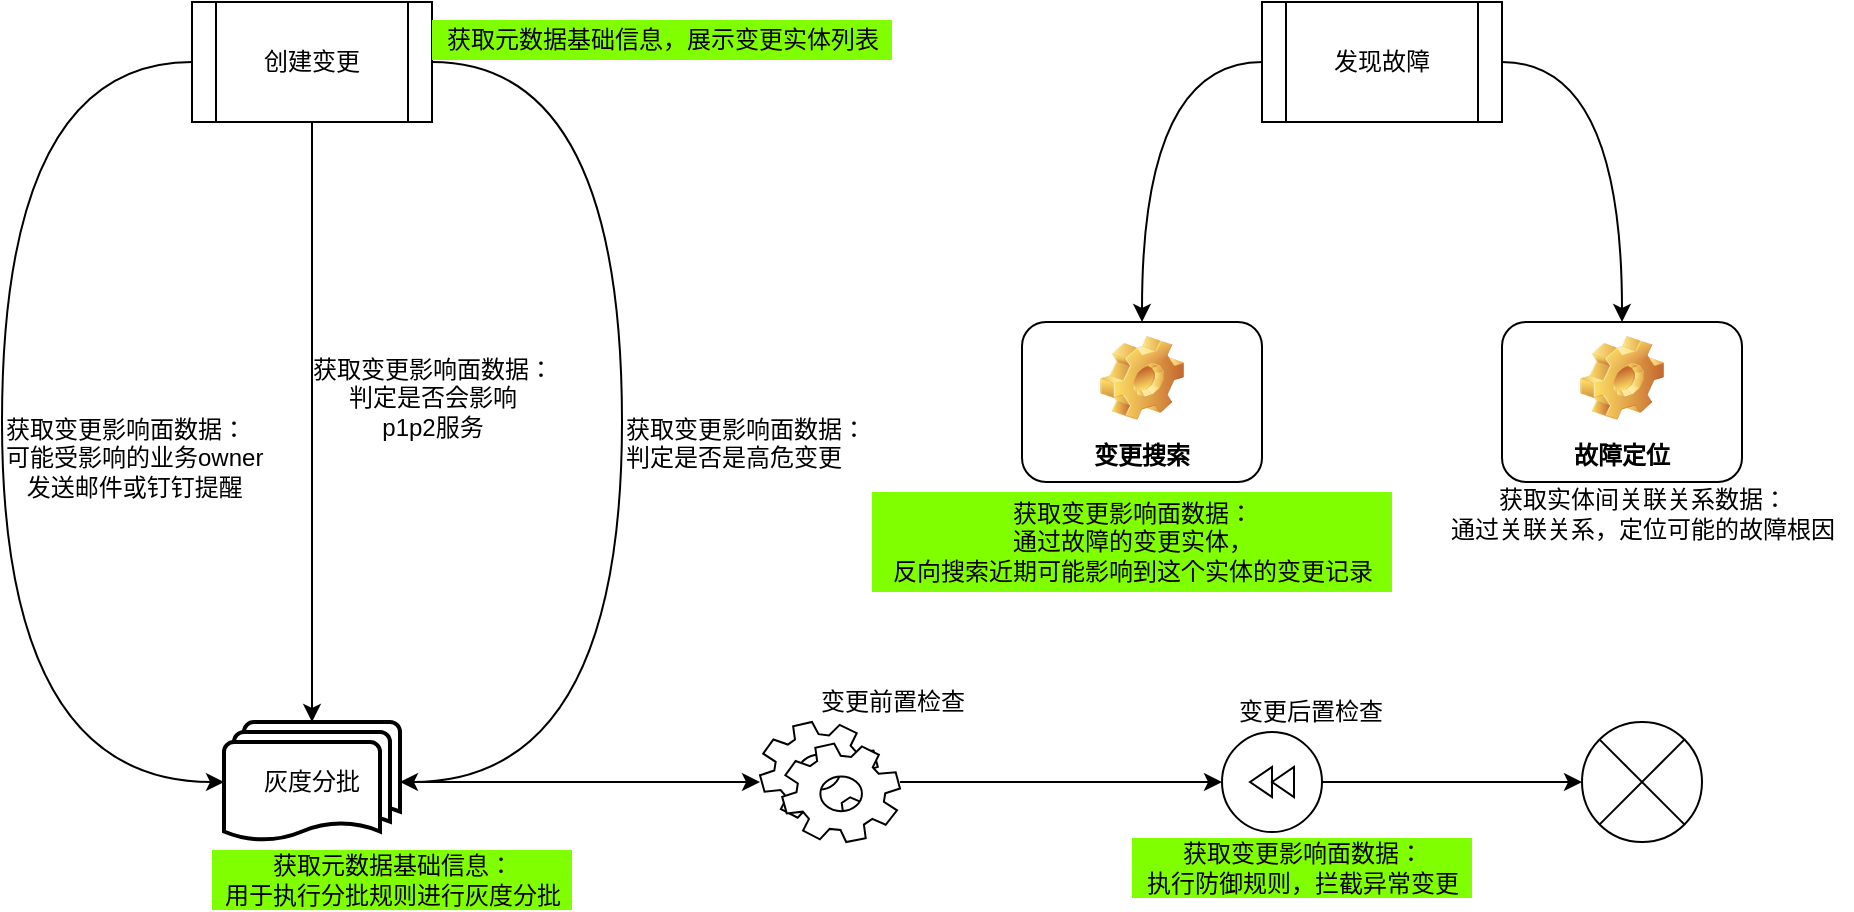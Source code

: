 <mxfile version="12.8.1" type="github">
  <diagram id="GG9u6aIBvdDvP1Iufii3" name="Page-1">
    <mxGraphModel dx="2141" dy="686" grid="1" gridSize="10" guides="1" tooltips="1" connect="1" arrows="1" fold="1" page="1" pageScale="1" pageWidth="827" pageHeight="1169" math="0" shadow="0">
      <root>
        <mxCell id="0" />
        <mxCell id="1" parent="0" />
        <mxCell id="TI-A_ci46_vRr4jzdu6c-19" style="edgeStyle=orthogonalEdgeStyle;rounded=0;orthogonalLoop=1;jettySize=auto;html=1;exitX=0.5;exitY=1;exitDx=0;exitDy=0;entryX=0.5;entryY=0;entryDx=0;entryDy=0;entryPerimeter=0;" edge="1" parent="1" source="TI-A_ci46_vRr4jzdu6c-6" target="TI-A_ci46_vRr4jzdu6c-7">
          <mxGeometry relative="1" as="geometry" />
        </mxCell>
        <mxCell id="TI-A_ci46_vRr4jzdu6c-21" style="edgeStyle=orthogonalEdgeStyle;curved=1;rounded=0;orthogonalLoop=1;jettySize=auto;html=1;exitX=1;exitY=0.5;exitDx=0;exitDy=0;entryX=1;entryY=0.5;entryDx=0;entryDy=0;entryPerimeter=0;" edge="1" parent="1" source="TI-A_ci46_vRr4jzdu6c-6" target="TI-A_ci46_vRr4jzdu6c-7">
          <mxGeometry relative="1" as="geometry">
            <Array as="points">
              <mxPoint x="300" y="320" />
              <mxPoint x="300" y="680" />
            </Array>
          </mxGeometry>
        </mxCell>
        <mxCell id="TI-A_ci46_vRr4jzdu6c-22" style="edgeStyle=orthogonalEdgeStyle;curved=1;rounded=0;orthogonalLoop=1;jettySize=auto;html=1;exitX=0;exitY=0.5;exitDx=0;exitDy=0;entryX=0;entryY=0.5;entryDx=0;entryDy=0;entryPerimeter=0;" edge="1" parent="1" source="TI-A_ci46_vRr4jzdu6c-6" target="TI-A_ci46_vRr4jzdu6c-7">
          <mxGeometry relative="1" as="geometry">
            <Array as="points">
              <mxPoint x="-10" y="320" />
              <mxPoint x="-10" y="680" />
            </Array>
          </mxGeometry>
        </mxCell>
        <mxCell id="TI-A_ci46_vRr4jzdu6c-6" value="&lt;span style=&quot;white-space: normal&quot;&gt;&lt;font style=&quot;font-size: 12px&quot;&gt;创建变更&lt;/font&gt;&lt;/span&gt;" style="shape=process;whiteSpace=wrap;html=1;backgroundOutline=1;" vertex="1" parent="1">
          <mxGeometry x="85" y="290" width="120" height="60" as="geometry" />
        </mxCell>
        <mxCell id="TI-A_ci46_vRr4jzdu6c-23" style="rounded=0;orthogonalLoop=1;jettySize=auto;html=1;exitX=1;exitY=0.5;exitDx=0;exitDy=0;exitPerimeter=0;" edge="1" parent="1" source="TI-A_ci46_vRr4jzdu6c-7" target="TI-A_ci46_vRr4jzdu6c-8">
          <mxGeometry relative="1" as="geometry" />
        </mxCell>
        <mxCell id="TI-A_ci46_vRr4jzdu6c-7" value="灰度分批" style="strokeWidth=2;html=1;shape=mxgraph.flowchart.multi-document;whiteSpace=wrap;" vertex="1" parent="1">
          <mxGeometry x="101" y="650" width="88" height="60" as="geometry" />
        </mxCell>
        <mxCell id="TI-A_ci46_vRr4jzdu6c-8" value="" style="shape=mxgraph.bpmn.service_task;html=1;outlineConnect=0;" vertex="1" parent="1">
          <mxGeometry x="369" y="650" width="70" height="60" as="geometry" />
        </mxCell>
        <mxCell id="TI-A_ci46_vRr4jzdu6c-24" style="edgeStyle=none;rounded=0;orthogonalLoop=1;jettySize=auto;html=1;entryX=0;entryY=0.5;entryDx=0;entryDy=0;" edge="1" parent="1" source="TI-A_ci46_vRr4jzdu6c-8" target="TI-A_ci46_vRr4jzdu6c-9">
          <mxGeometry relative="1" as="geometry">
            <mxPoint x="520" y="620" as="targetPoint" />
          </mxGeometry>
        </mxCell>
        <mxCell id="TI-A_ci46_vRr4jzdu6c-46" style="edgeStyle=orthogonalEdgeStyle;curved=1;rounded=0;orthogonalLoop=1;jettySize=auto;html=1;exitX=1;exitY=0.5;exitDx=0;exitDy=0;entryX=0;entryY=0.5;entryDx=0;entryDy=0;" edge="1" parent="1" source="TI-A_ci46_vRr4jzdu6c-9" target="TI-A_ci46_vRr4jzdu6c-45">
          <mxGeometry relative="1" as="geometry" />
        </mxCell>
        <mxCell id="TI-A_ci46_vRr4jzdu6c-9" value="" style="shape=mxgraph.bpmn.shape;html=1;verticalLabelPosition=bottom;labelBackgroundColor=#ffffff;verticalAlign=top;align=center;perimeter=ellipsePerimeter;outlineConnect=0;outline=eventInt;symbol=compensation;" vertex="1" parent="1">
          <mxGeometry x="600" y="655" width="50" height="50" as="geometry" />
        </mxCell>
        <mxCell id="TI-A_ci46_vRr4jzdu6c-39" style="edgeStyle=orthogonalEdgeStyle;rounded=0;orthogonalLoop=1;jettySize=auto;html=1;exitX=0;exitY=0.5;exitDx=0;exitDy=0;entryX=0.5;entryY=0;entryDx=0;entryDy=0;curved=1;" edge="1" parent="1" source="TI-A_ci46_vRr4jzdu6c-10" target="TI-A_ci46_vRr4jzdu6c-15">
          <mxGeometry relative="1" as="geometry" />
        </mxCell>
        <mxCell id="TI-A_ci46_vRr4jzdu6c-40" style="edgeStyle=orthogonalEdgeStyle;rounded=0;orthogonalLoop=1;jettySize=auto;html=1;exitX=1;exitY=0.5;exitDx=0;exitDy=0;entryX=0.5;entryY=0;entryDx=0;entryDy=0;curved=1;" edge="1" parent="1" source="TI-A_ci46_vRr4jzdu6c-10" target="TI-A_ci46_vRr4jzdu6c-16">
          <mxGeometry relative="1" as="geometry" />
        </mxCell>
        <mxCell id="TI-A_ci46_vRr4jzdu6c-10" value="发现故障" style="shape=process;whiteSpace=wrap;html=1;backgroundOutline=1;" vertex="1" parent="1">
          <mxGeometry x="620" y="290" width="120" height="60" as="geometry" />
        </mxCell>
        <mxCell id="TI-A_ci46_vRr4jzdu6c-15" value="变更搜索" style="label;whiteSpace=wrap;html=1;align=center;verticalAlign=bottom;spacingLeft=0;spacingBottom=4;imageAlign=center;imageVerticalAlign=top;image=img/clipart/Gear_128x128.png" vertex="1" parent="1">
          <mxGeometry x="500" y="450" width="120" height="80" as="geometry" />
        </mxCell>
        <mxCell id="TI-A_ci46_vRr4jzdu6c-16" value="故障定位" style="label;whiteSpace=wrap;html=1;align=center;verticalAlign=bottom;spacingLeft=0;spacingBottom=4;imageAlign=center;imageVerticalAlign=top;image=img/clipart/Gear_128x128.png" vertex="1" parent="1">
          <mxGeometry x="740" y="450" width="120" height="80" as="geometry" />
        </mxCell>
        <mxCell id="TI-A_ci46_vRr4jzdu6c-25" value="变更前置检查" style="text;html=1;align=center;verticalAlign=middle;resizable=0;points=[];autosize=1;" vertex="1" parent="1">
          <mxGeometry x="390" y="630" width="90" height="20" as="geometry" />
        </mxCell>
        <mxCell id="TI-A_ci46_vRr4jzdu6c-26" value="变更后置检查" style="text;html=1;align=center;verticalAlign=middle;resizable=0;points=[];autosize=1;" vertex="1" parent="1">
          <mxGeometry x="599" y="635" width="90" height="20" as="geometry" />
        </mxCell>
        <mxCell id="TI-A_ci46_vRr4jzdu6c-27" value="获取变更影响面数据：&lt;br&gt;判定是否是高危变更" style="text;html=1;" vertex="1" parent="1">
          <mxGeometry x="300" y="490" width="130" height="30" as="geometry" />
        </mxCell>
        <mxCell id="TI-A_ci46_vRr4jzdu6c-28" value="&lt;div style=&quot;text-align: left&quot;&gt;获取变更影响面数据：&lt;/div&gt;判定是否会影响&lt;br&gt;p1p2服务" style="text;html=1;align=center;" vertex="1" parent="1">
          <mxGeometry x="120" y="460" width="170" height="30" as="geometry" />
        </mxCell>
        <mxCell id="TI-A_ci46_vRr4jzdu6c-29" value="获取变更影响面数据：&lt;br&gt;可能受影响的业务owner&lt;br&gt;&lt;div style=&quot;text-align: center&quot;&gt;&lt;span&gt;发送邮件或钉钉提醒&lt;/span&gt;&lt;/div&gt;" style="text;html=1;" vertex="1" parent="1">
          <mxGeometry x="-10" y="490" width="230" height="30" as="geometry" />
        </mxCell>
        <mxCell id="TI-A_ci46_vRr4jzdu6c-36" value="获取元数据基础信息：&lt;br&gt;用于执行分批规则进行灰度分批" style="text;html=1;align=center;verticalAlign=middle;resizable=0;points=[];autosize=1;fillColor=#80FF00;" vertex="1" parent="1">
          <mxGeometry x="95" y="714" width="180" height="30" as="geometry" />
        </mxCell>
        <mxCell id="TI-A_ci46_vRr4jzdu6c-38" value="获取变更影响面数据：&lt;br&gt;执行防御规则，拦截异常变更" style="text;html=1;align=center;verticalAlign=middle;resizable=0;points=[];autosize=1;fillColor=#80FF00;" vertex="1" parent="1">
          <mxGeometry x="555" y="708" width="170" height="30" as="geometry" />
        </mxCell>
        <mxCell id="TI-A_ci46_vRr4jzdu6c-41" value="获取元数据基础信息，展示变更实体列表" style="text;html=1;align=center;verticalAlign=middle;resizable=0;points=[];autosize=1;fillColor=#80FF00;" vertex="1" parent="1">
          <mxGeometry x="205" y="299" width="230" height="20" as="geometry" />
        </mxCell>
        <mxCell id="TI-A_ci46_vRr4jzdu6c-43" value="获取变更影响面数据：&lt;br&gt;通过故障的变更实体，&lt;br&gt;反向搜索近期可能影响到这个实体的变更记录" style="text;html=1;align=center;verticalAlign=middle;resizable=0;points=[];autosize=1;fillColor=#80FF00;" vertex="1" parent="1">
          <mxGeometry x="425" y="535" width="260" height="50" as="geometry" />
        </mxCell>
        <mxCell id="TI-A_ci46_vRr4jzdu6c-44" value="获取实体间关联关系数据：&lt;br&gt;通过关联关系，定位可能的故障根因" style="text;html=1;align=center;verticalAlign=middle;resizable=0;points=[];autosize=1;" vertex="1" parent="1">
          <mxGeometry x="705" y="531" width="210" height="30" as="geometry" />
        </mxCell>
        <mxCell id="TI-A_ci46_vRr4jzdu6c-45" value="" style="shape=sumEllipse;perimeter=ellipsePerimeter;whiteSpace=wrap;html=1;backgroundOutline=1;fillColor=none;" vertex="1" parent="1">
          <mxGeometry x="780" y="650" width="60" height="60" as="geometry" />
        </mxCell>
      </root>
    </mxGraphModel>
  </diagram>
</mxfile>
